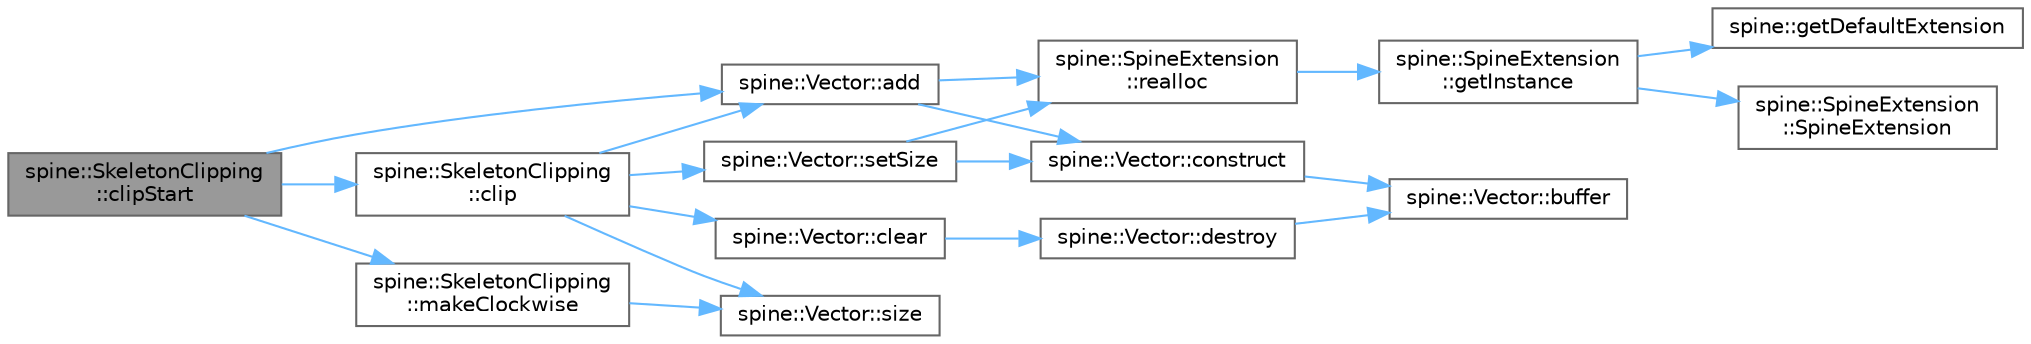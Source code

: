 digraph "spine::SkeletonClipping::clipStart"
{
 // LATEX_PDF_SIZE
  bgcolor="transparent";
  edge [fontname=Helvetica,fontsize=10,labelfontname=Helvetica,labelfontsize=10];
  node [fontname=Helvetica,fontsize=10,shape=box,height=0.2,width=0.4];
  rankdir="LR";
  Node1 [id="Node000001",label="spine::SkeletonClipping\l::clipStart",height=0.2,width=0.4,color="gray40", fillcolor="grey60", style="filled", fontcolor="black",tooltip=" "];
  Node1 -> Node2 [id="edge1_Node000001_Node000002",color="steelblue1",style="solid",tooltip=" "];
  Node2 [id="Node000002",label="spine::Vector::add",height=0.2,width=0.4,color="grey40", fillcolor="white", style="filled",URL="$classspine_1_1_vector.html#ae2e7551c569fe19dd9d4528e2eaaf940",tooltip=" "];
  Node2 -> Node3 [id="edge2_Node000002_Node000003",color="steelblue1",style="solid",tooltip=" "];
  Node3 [id="Node000003",label="spine::Vector::construct",height=0.2,width=0.4,color="grey40", fillcolor="white", style="filled",URL="$classspine_1_1_vector.html#abfde582e65af47f6402e4bbdbd8a342c",tooltip=" "];
  Node3 -> Node4 [id="edge3_Node000003_Node000004",color="steelblue1",style="solid",tooltip=" "];
  Node4 [id="Node000004",label="spine::Vector::buffer",height=0.2,width=0.4,color="grey40", fillcolor="white", style="filled",URL="$classspine_1_1_vector.html#a51e5c426b03098af297e10efdaf52e22",tooltip=" "];
  Node2 -> Node5 [id="edge4_Node000002_Node000005",color="steelblue1",style="solid",tooltip=" "];
  Node5 [id="Node000005",label="spine::SpineExtension\l::realloc",height=0.2,width=0.4,color="grey40", fillcolor="white", style="filled",URL="$classspine_1_1_spine_extension.html#a7193fd3fa608111c02d744b46281cfed",tooltip=" "];
  Node5 -> Node6 [id="edge5_Node000005_Node000006",color="steelblue1",style="solid",tooltip=" "];
  Node6 [id="Node000006",label="spine::SpineExtension\l::getInstance",height=0.2,width=0.4,color="grey40", fillcolor="white", style="filled",URL="$classspine_1_1_spine_extension.html#ab60f2a37a933de36919feea9a33de55b",tooltip=" "];
  Node6 -> Node7 [id="edge6_Node000006_Node000007",color="steelblue1",style="solid",tooltip=" "];
  Node7 [id="Node000007",label="spine::getDefaultExtension",height=0.2,width=0.4,color="grey40", fillcolor="white", style="filled",URL="$namespacespine.html#a24f615f096f30200fe83c7a9cc811f75",tooltip=" "];
  Node6 -> Node8 [id="edge7_Node000006_Node000008",color="steelblue1",style="solid",tooltip=" "];
  Node8 [id="Node000008",label="spine::SpineExtension\l::SpineExtension",height=0.2,width=0.4,color="grey40", fillcolor="white", style="filled",URL="$classspine_1_1_spine_extension.html#ae8793479e170e386fa72946ca48758ab",tooltip=" "];
  Node1 -> Node9 [id="edge8_Node000001_Node000009",color="steelblue1",style="solid",tooltip=" "];
  Node9 [id="Node000009",label="spine::SkeletonClipping\l::clip",height=0.2,width=0.4,color="grey40", fillcolor="white", style="filled",URL="$classspine_1_1_skeleton_clipping.html#a8d1c2ea59855216093e61d80d66e6974",tooltip=" "];
  Node9 -> Node2 [id="edge9_Node000009_Node000002",color="steelblue1",style="solid",tooltip=" "];
  Node9 -> Node10 [id="edge10_Node000009_Node000010",color="steelblue1",style="solid",tooltip=" "];
  Node10 [id="Node000010",label="spine::Vector::clear",height=0.2,width=0.4,color="grey40", fillcolor="white", style="filled",URL="$classspine_1_1_vector.html#a7e0da3564f29ad09f6041612389f7082",tooltip=" "];
  Node10 -> Node11 [id="edge11_Node000010_Node000011",color="steelblue1",style="solid",tooltip=" "];
  Node11 [id="Node000011",label="spine::Vector::destroy",height=0.2,width=0.4,color="grey40", fillcolor="white", style="filled",URL="$classspine_1_1_vector.html#aeda35bcc9bbf107e3120818a0047cca9",tooltip=" "];
  Node11 -> Node4 [id="edge12_Node000011_Node000004",color="steelblue1",style="solid",tooltip=" "];
  Node9 -> Node12 [id="edge13_Node000009_Node000012",color="steelblue1",style="solid",tooltip=" "];
  Node12 [id="Node000012",label="spine::Vector::setSize",height=0.2,width=0.4,color="grey40", fillcolor="white", style="filled",URL="$classspine_1_1_vector.html#afc7cd327140907874b8c8b4a7bca689e",tooltip=" "];
  Node12 -> Node3 [id="edge14_Node000012_Node000003",color="steelblue1",style="solid",tooltip=" "];
  Node12 -> Node5 [id="edge15_Node000012_Node000005",color="steelblue1",style="solid",tooltip=" "];
  Node9 -> Node13 [id="edge16_Node000009_Node000013",color="steelblue1",style="solid",tooltip=" "];
  Node13 [id="Node000013",label="spine::Vector::size",height=0.2,width=0.4,color="grey40", fillcolor="white", style="filled",URL="$classspine_1_1_vector.html#a9a93bc1e4174a3abf92154b3c1017542",tooltip=" "];
  Node1 -> Node14 [id="edge17_Node000001_Node000014",color="steelblue1",style="solid",tooltip=" "];
  Node14 [id="Node000014",label="spine::SkeletonClipping\l::makeClockwise",height=0.2,width=0.4,color="grey40", fillcolor="white", style="filled",URL="$classspine_1_1_skeleton_clipping.html#a8936829949b353cf7c2d09a91c6f12f1",tooltip=" "];
  Node14 -> Node13 [id="edge18_Node000014_Node000013",color="steelblue1",style="solid",tooltip=" "];
}
